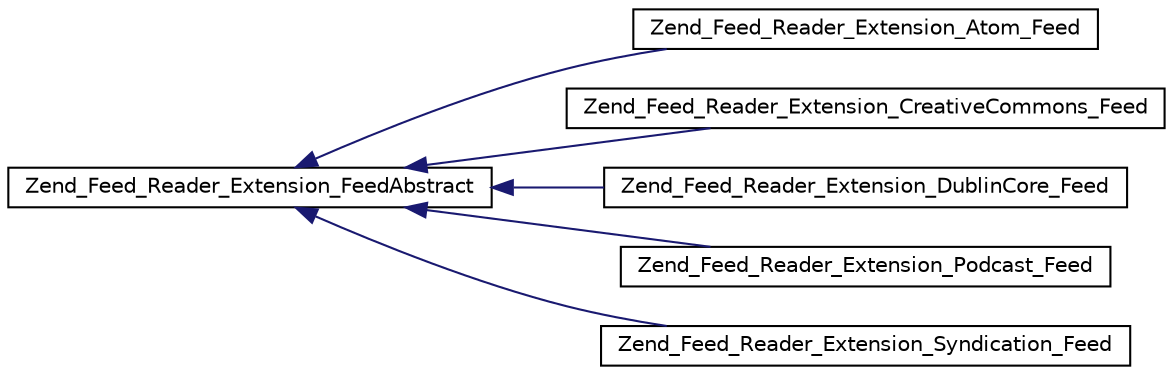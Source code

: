 digraph G
{
  edge [fontname="Helvetica",fontsize="10",labelfontname="Helvetica",labelfontsize="10"];
  node [fontname="Helvetica",fontsize="10",shape=record];
  rankdir="LR";
  Node1 [label="Zend_Feed_Reader_Extension_FeedAbstract",height=0.2,width=0.4,color="black", fillcolor="white", style="filled",URL="$class_zend___feed___reader___extension___feed_abstract.html"];
  Node1 -> Node2 [dir="back",color="midnightblue",fontsize="10",style="solid",fontname="Helvetica"];
  Node2 [label="Zend_Feed_Reader_Extension_Atom_Feed",height=0.2,width=0.4,color="black", fillcolor="white", style="filled",URL="$class_zend___feed___reader___extension___atom___feed.html"];
  Node1 -> Node3 [dir="back",color="midnightblue",fontsize="10",style="solid",fontname="Helvetica"];
  Node3 [label="Zend_Feed_Reader_Extension_CreativeCommons_Feed",height=0.2,width=0.4,color="black", fillcolor="white", style="filled",URL="$class_zend___feed___reader___extension___creative_commons___feed.html"];
  Node1 -> Node4 [dir="back",color="midnightblue",fontsize="10",style="solid",fontname="Helvetica"];
  Node4 [label="Zend_Feed_Reader_Extension_DublinCore_Feed",height=0.2,width=0.4,color="black", fillcolor="white", style="filled",URL="$class_zend___feed___reader___extension___dublin_core___feed.html"];
  Node1 -> Node5 [dir="back",color="midnightblue",fontsize="10",style="solid",fontname="Helvetica"];
  Node5 [label="Zend_Feed_Reader_Extension_Podcast_Feed",height=0.2,width=0.4,color="black", fillcolor="white", style="filled",URL="$class_zend___feed___reader___extension___podcast___feed.html"];
  Node1 -> Node6 [dir="back",color="midnightblue",fontsize="10",style="solid",fontname="Helvetica"];
  Node6 [label="Zend_Feed_Reader_Extension_Syndication_Feed",height=0.2,width=0.4,color="black", fillcolor="white", style="filled",URL="$class_zend___feed___reader___extension___syndication___feed.html"];
}
